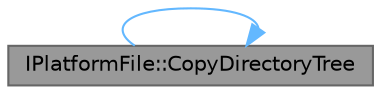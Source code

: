 digraph "IPlatformFile::CopyDirectoryTree"
{
 // INTERACTIVE_SVG=YES
 // LATEX_PDF_SIZE
  bgcolor="transparent";
  edge [fontname=Helvetica,fontsize=10,labelfontname=Helvetica,labelfontsize=10];
  node [fontname=Helvetica,fontsize=10,shape=box,height=0.2,width=0.4];
  rankdir="LR";
  Node1 [id="Node000001",label="IPlatformFile::CopyDirectoryTree",height=0.2,width=0.4,color="gray40", fillcolor="grey60", style="filled", fontcolor="black",tooltip="Copy a file or a hierarchy of files (directory)."];
  Node1 -> Node1 [id="edge1_Node000001_Node000001",color="steelblue1",style="solid",tooltip=" "];
}
